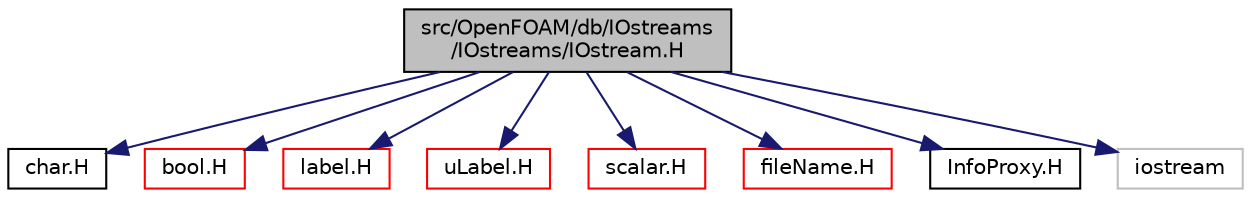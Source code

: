 digraph "src/OpenFOAM/db/IOstreams/IOstreams/IOstream.H"
{
  bgcolor="transparent";
  edge [fontname="Helvetica",fontsize="10",labelfontname="Helvetica",labelfontsize="10"];
  node [fontname="Helvetica",fontsize="10",shape=record];
  Node1 [label="src/OpenFOAM/db/IOstreams\l/IOstreams/IOstream.H",height=0.2,width=0.4,color="black", fillcolor="grey75", style="filled", fontcolor="black"];
  Node1 -> Node2 [color="midnightblue",fontsize="10",style="solid",fontname="Helvetica"];
  Node2 [label="char.H",height=0.2,width=0.4,color="black",URL="$a08942.html",tooltip="A character and a pointer to a character string. "];
  Node1 -> Node3 [color="midnightblue",fontsize="10",style="solid",fontname="Helvetica"];
  Node3 [label="bool.H",height=0.2,width=0.4,color="red",URL="$a08935.html",tooltip="System bool. "];
  Node1 -> Node4 [color="midnightblue",fontsize="10",style="solid",fontname="Helvetica"];
  Node4 [label="label.H",height=0.2,width=0.4,color="red",URL="$a09011.html"];
  Node1 -> Node5 [color="midnightblue",fontsize="10",style="solid",fontname="Helvetica"];
  Node5 [label="uLabel.H",height=0.2,width=0.4,color="red",URL="$a09027.html"];
  Node1 -> Node6 [color="midnightblue",fontsize="10",style="solid",fontname="Helvetica"];
  Node6 [label="scalar.H",height=0.2,width=0.4,color="red",URL="$a09076.html"];
  Node1 -> Node7 [color="midnightblue",fontsize="10",style="solid",fontname="Helvetica"];
  Node7 [label="fileName.H",height=0.2,width=0.4,color="red",URL="$a09108.html"];
  Node1 -> Node8 [color="midnightblue",fontsize="10",style="solid",fontname="Helvetica"];
  Node8 [label="InfoProxy.H",height=0.2,width=0.4,color="black",URL="$a07904.html"];
  Node1 -> Node9 [color="midnightblue",fontsize="10",style="solid",fontname="Helvetica"];
  Node9 [label="iostream",height=0.2,width=0.4,color="grey75"];
}
